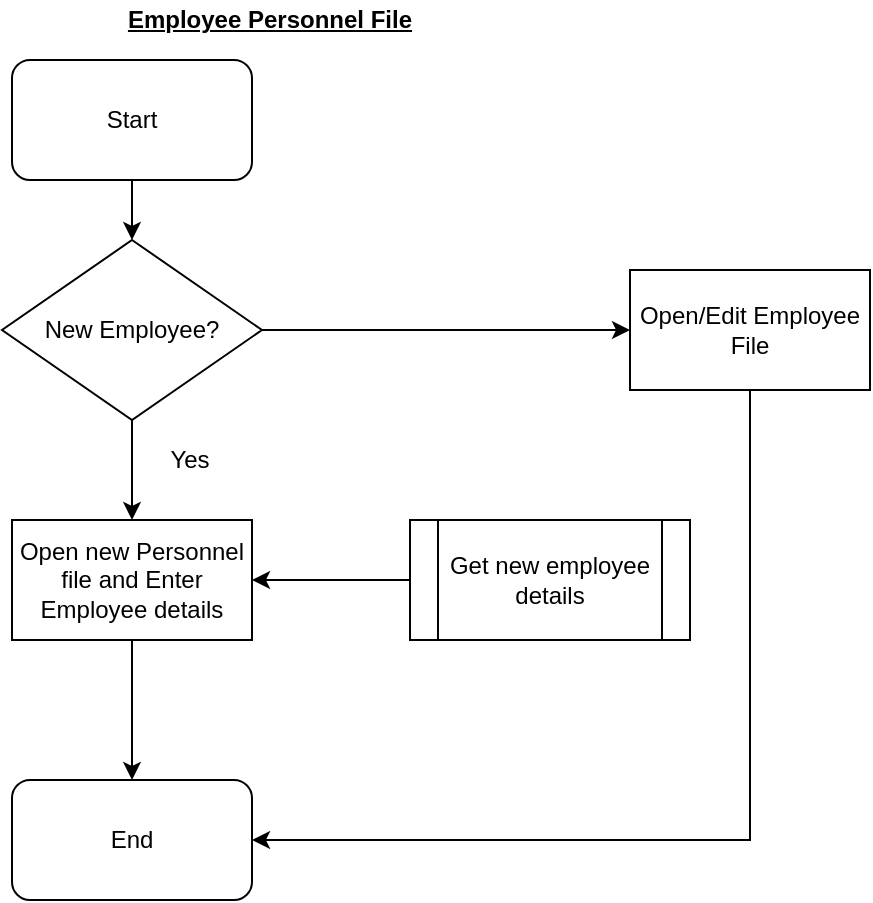 <mxfile version="13.5.3" type="github">
  <diagram id="SMCiBKOHWAA4tu-1QiV0" name="Page-1">
    <mxGraphModel dx="1038" dy="547" grid="1" gridSize="10" guides="1" tooltips="1" connect="1" arrows="1" fold="1" page="1" pageScale="1" pageWidth="850" pageHeight="1100" math="0" shadow="0">
      <root>
        <mxCell id="0" />
        <mxCell id="1" parent="0" />
        <mxCell id="OxawustAhdmAcx-qUKI6-17" value="" style="edgeStyle=orthogonalEdgeStyle;rounded=0;orthogonalLoop=1;jettySize=auto;html=1;" edge="1" parent="1" source="OxawustAhdmAcx-qUKI6-1" target="OxawustAhdmAcx-qUKI6-15">
          <mxGeometry relative="1" as="geometry" />
        </mxCell>
        <mxCell id="OxawustAhdmAcx-qUKI6-1" value="Start" style="rounded=1;whiteSpace=wrap;html=1;" vertex="1" parent="1">
          <mxGeometry x="171" y="70" width="120" height="60" as="geometry" />
        </mxCell>
        <mxCell id="OxawustAhdmAcx-qUKI6-11" value="" style="edgeStyle=orthogonalEdgeStyle;rounded=0;orthogonalLoop=1;jettySize=auto;html=1;" edge="1" parent="1" source="OxawustAhdmAcx-qUKI6-8" target="OxawustAhdmAcx-qUKI6-10">
          <mxGeometry relative="1" as="geometry" />
        </mxCell>
        <mxCell id="OxawustAhdmAcx-qUKI6-8" value="Open new Personnel file and Enter Employee details" style="whiteSpace=wrap;html=1;rounded=0;" vertex="1" parent="1">
          <mxGeometry x="171" y="300" width="120" height="60" as="geometry" />
        </mxCell>
        <mxCell id="OxawustAhdmAcx-qUKI6-10" value="End" style="rounded=1;whiteSpace=wrap;html=1;" vertex="1" parent="1">
          <mxGeometry x="171" y="430" width="120" height="60" as="geometry" />
        </mxCell>
        <mxCell id="OxawustAhdmAcx-qUKI6-19" value="" style="edgeStyle=orthogonalEdgeStyle;rounded=0;orthogonalLoop=1;jettySize=auto;html=1;" edge="1" parent="1" source="OxawustAhdmAcx-qUKI6-13" target="OxawustAhdmAcx-qUKI6-8">
          <mxGeometry relative="1" as="geometry" />
        </mxCell>
        <mxCell id="OxawustAhdmAcx-qUKI6-13" value="Get new employee details" style="shape=process;whiteSpace=wrap;html=1;backgroundOutline=1;" vertex="1" parent="1">
          <mxGeometry x="370" y="300" width="140" height="60" as="geometry" />
        </mxCell>
        <mxCell id="OxawustAhdmAcx-qUKI6-14" value="Employee Personnel File" style="text;html=1;strokeColor=none;fillColor=none;align=center;verticalAlign=middle;whiteSpace=wrap;rounded=0;fontStyle=5" vertex="1" parent="1">
          <mxGeometry x="220" y="40" width="160" height="20" as="geometry" />
        </mxCell>
        <mxCell id="OxawustAhdmAcx-qUKI6-18" value="" style="edgeStyle=orthogonalEdgeStyle;rounded=0;orthogonalLoop=1;jettySize=auto;html=1;" edge="1" parent="1" source="OxawustAhdmAcx-qUKI6-15" target="OxawustAhdmAcx-qUKI6-8">
          <mxGeometry relative="1" as="geometry" />
        </mxCell>
        <mxCell id="OxawustAhdmAcx-qUKI6-22" value="" style="edgeStyle=orthogonalEdgeStyle;rounded=0;orthogonalLoop=1;jettySize=auto;html=1;" edge="1" parent="1" source="OxawustAhdmAcx-qUKI6-15" target="OxawustAhdmAcx-qUKI6-21">
          <mxGeometry relative="1" as="geometry" />
        </mxCell>
        <mxCell id="OxawustAhdmAcx-qUKI6-15" value="New Employee?" style="rhombus;whiteSpace=wrap;html=1;" vertex="1" parent="1">
          <mxGeometry x="166" y="160" width="130" height="90" as="geometry" />
        </mxCell>
        <mxCell id="OxawustAhdmAcx-qUKI6-20" value="Yes" style="text;html=1;strokeColor=none;fillColor=none;align=center;verticalAlign=middle;whiteSpace=wrap;rounded=0;" vertex="1" parent="1">
          <mxGeometry x="240" y="260" width="40" height="20" as="geometry" />
        </mxCell>
        <mxCell id="OxawustAhdmAcx-qUKI6-24" style="edgeStyle=orthogonalEdgeStyle;rounded=0;orthogonalLoop=1;jettySize=auto;html=1;exitX=0.5;exitY=1;exitDx=0;exitDy=0;entryX=1;entryY=0.5;entryDx=0;entryDy=0;" edge="1" parent="1" source="OxawustAhdmAcx-qUKI6-21" target="OxawustAhdmAcx-qUKI6-10">
          <mxGeometry relative="1" as="geometry" />
        </mxCell>
        <mxCell id="OxawustAhdmAcx-qUKI6-21" value="Open/Edit Employee File" style="whiteSpace=wrap;html=1;" vertex="1" parent="1">
          <mxGeometry x="480" y="175" width="120" height="60" as="geometry" />
        </mxCell>
      </root>
    </mxGraphModel>
  </diagram>
</mxfile>
